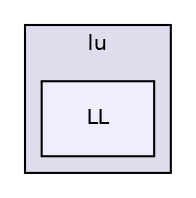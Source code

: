 digraph "libs/lapack-3.6.0/SRC/VARIANTS/lu/LL" {
  compound=true
  node [ fontsize="10", fontname="Helvetica"];
  edge [ labelfontsize="10", labelfontname="Helvetica"];
  subgraph clusterdir_b65ea48d63a4685dd5902bc466ff06f4 {
    graph [ bgcolor="#ddddee", pencolor="black", label="lu" fontname="Helvetica", fontsize="10", URL="dir_b65ea48d63a4685dd5902bc466ff06f4.html"]
  dir_b1929c9b4b11a8521a78885fe25f29ee [shape=box, label="LL", style="filled", fillcolor="#eeeeff", pencolor="black", URL="dir_b1929c9b4b11a8521a78885fe25f29ee.html"];
  }
}
